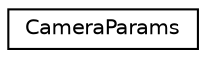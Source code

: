 digraph G
{
  edge [fontname="Helvetica",fontsize="10",labelfontname="Helvetica",labelfontsize="10"];
  node [fontname="Helvetica",fontsize="10",shape=record];
  rankdir=LR;
  Node1 [label="CameraParams",height=0.2,width=0.4,color="black", fillcolor="white", style="filled",URL="$d4/daf/structCameraParams.html"];
}
